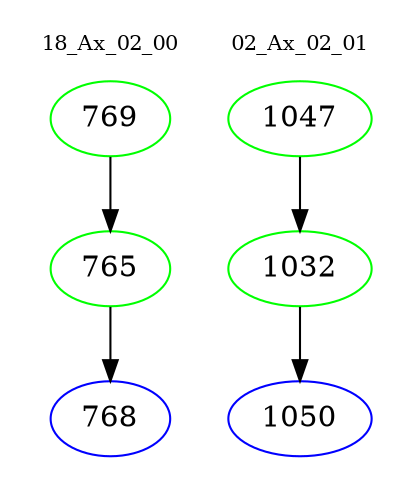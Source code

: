 digraph{
subgraph cluster_0 {
color = white
label = "18_Ax_02_00";
fontsize=10;
T0_769 [label="769", color="green"]
T0_769 -> T0_765 [color="black"]
T0_765 [label="765", color="green"]
T0_765 -> T0_768 [color="black"]
T0_768 [label="768", color="blue"]
}
subgraph cluster_1 {
color = white
label = "02_Ax_02_01";
fontsize=10;
T1_1047 [label="1047", color="green"]
T1_1047 -> T1_1032 [color="black"]
T1_1032 [label="1032", color="green"]
T1_1032 -> T1_1050 [color="black"]
T1_1050 [label="1050", color="blue"]
}
}
